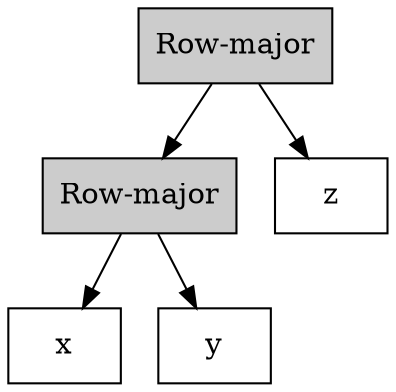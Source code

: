 digraph G {
  node [ shape="rectangle" style="filled" fillcolor="#FFFFFF" ]

  R0 -> R1
  R0 -> z
  R1 -> x
  R1 -> y

  R0 [ label="Row-major" fillcolor="#CCCCCC" ]
  R1 [ label="Row-major" fillcolor="#CCCCCC" ]
}
